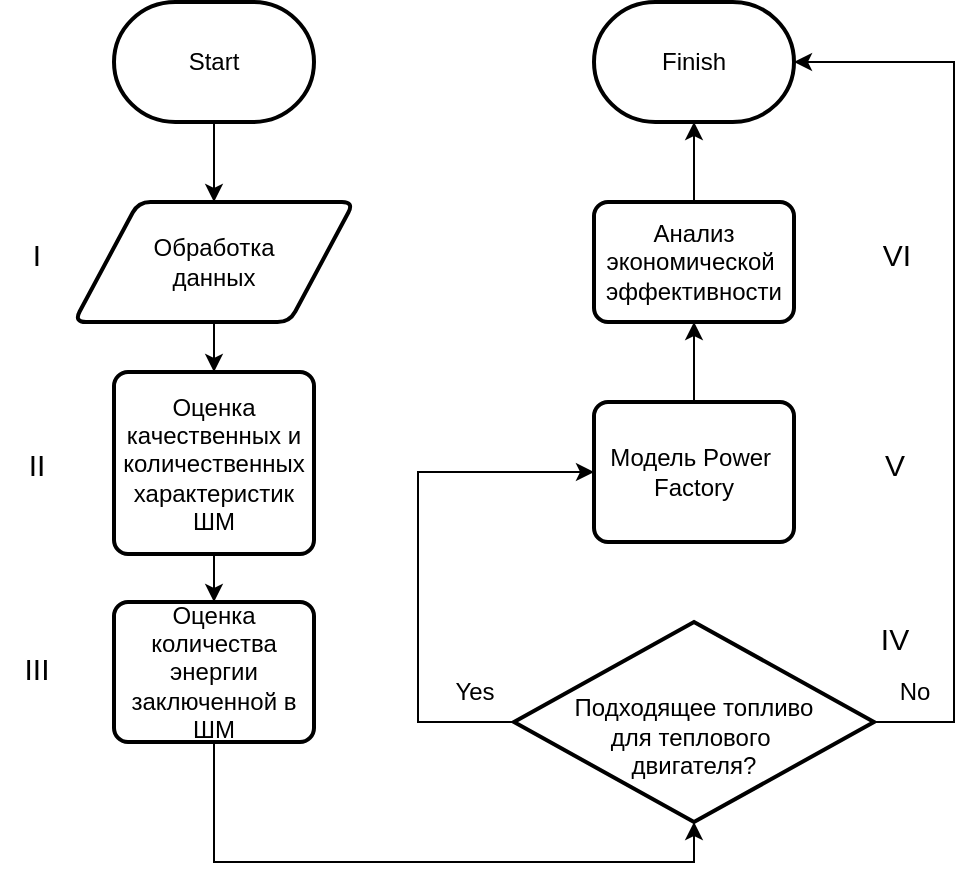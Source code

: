 <mxfile version="20.6.0" type="github">
  <diagram id="NW3B09GjGPFGgVOKaHgz" name="Страница 1">
    <mxGraphModel dx="782" dy="436" grid="1" gridSize="7" guides="1" tooltips="1" connect="1" arrows="1" fold="1" page="1" pageScale="1" pageWidth="827" pageHeight="1169" math="0" shadow="0">
      <root>
        <mxCell id="0" />
        <mxCell id="1" parent="0" />
        <mxCell id="op5rVWB1hYR0VrUyWiUw-5" style="edgeStyle=orthogonalEdgeStyle;rounded=0;orthogonalLoop=1;jettySize=auto;html=1;" parent="1" source="op5rVWB1hYR0VrUyWiUw-1" target="op5rVWB1hYR0VrUyWiUw-2" edge="1">
          <mxGeometry relative="1" as="geometry" />
        </mxCell>
        <mxCell id="op5rVWB1hYR0VrUyWiUw-1" value="Start" style="strokeWidth=2;html=1;shape=mxgraph.flowchart.terminator;whiteSpace=wrap;" parent="1" vertex="1">
          <mxGeometry x="310" y="200" width="100" height="60" as="geometry" />
        </mxCell>
        <mxCell id="op5rVWB1hYR0VrUyWiUw-6" style="edgeStyle=orthogonalEdgeStyle;rounded=0;orthogonalLoop=1;jettySize=auto;html=1;exitX=0.5;exitY=1;exitDx=0;exitDy=0;entryX=0.5;entryY=0;entryDx=0;entryDy=0;" parent="1" source="op5rVWB1hYR0VrUyWiUw-2" target="op5rVWB1hYR0VrUyWiUw-7" edge="1">
          <mxGeometry relative="1" as="geometry">
            <mxPoint x="360" y="400" as="targetPoint" />
          </mxGeometry>
        </mxCell>
        <mxCell id="op5rVWB1hYR0VrUyWiUw-2" value="Обработка &lt;br&gt;данных" style="shape=parallelogram;html=1;strokeWidth=2;perimeter=parallelogramPerimeter;whiteSpace=wrap;rounded=1;arcSize=12;size=0.23;" parent="1" vertex="1">
          <mxGeometry x="290" y="300" width="140" height="60" as="geometry" />
        </mxCell>
        <mxCell id="op5rVWB1hYR0VrUyWiUw-9" style="edgeStyle=orthogonalEdgeStyle;rounded=0;orthogonalLoop=1;jettySize=auto;html=1;exitX=0.5;exitY=1;exitDx=0;exitDy=0;entryX=0.5;entryY=0;entryDx=0;entryDy=0;" parent="1" source="op5rVWB1hYR0VrUyWiUw-7" target="op5rVWB1hYR0VrUyWiUw-8" edge="1">
          <mxGeometry relative="1" as="geometry" />
        </mxCell>
        <mxCell id="op5rVWB1hYR0VrUyWiUw-7" value="Оценка качественных и количественных характеристик ШМ" style="rounded=1;whiteSpace=wrap;html=1;absoluteArcSize=1;arcSize=14;strokeWidth=2;" parent="1" vertex="1">
          <mxGeometry x="310" y="385" width="100" height="91" as="geometry" />
        </mxCell>
        <mxCell id="op5rVWB1hYR0VrUyWiUw-14" style="edgeStyle=orthogonalEdgeStyle;rounded=0;orthogonalLoop=1;jettySize=auto;html=1;exitX=0.5;exitY=1;exitDx=0;exitDy=0;entryX=0.5;entryY=1;entryDx=0;entryDy=0;entryPerimeter=0;" parent="1" source="op5rVWB1hYR0VrUyWiUw-8" target="op5rVWB1hYR0VrUyWiUw-13" edge="1">
          <mxGeometry relative="1" as="geometry">
            <mxPoint x="600" y="790" as="targetPoint" />
          </mxGeometry>
        </mxCell>
        <mxCell id="op5rVWB1hYR0VrUyWiUw-8" value="Оценка количества энергии заключенной в ШМ" style="rounded=1;whiteSpace=wrap;html=1;absoluteArcSize=1;arcSize=14;strokeWidth=2;" parent="1" vertex="1">
          <mxGeometry x="310" y="500" width="100" height="70" as="geometry" />
        </mxCell>
        <mxCell id="op5rVWB1hYR0VrUyWiUw-20" style="edgeStyle=orthogonalEdgeStyle;rounded=0;orthogonalLoop=1;jettySize=auto;html=1;exitX=1;exitY=0.5;exitDx=0;exitDy=0;exitPerimeter=0;entryX=1;entryY=0.5;entryDx=0;entryDy=0;entryPerimeter=0;" parent="1" source="op5rVWB1hYR0VrUyWiUw-13" target="op5rVWB1hYR0VrUyWiUw-24" edge="1">
          <mxGeometry relative="1" as="geometry">
            <mxPoint x="520" y="880" as="targetPoint" />
            <Array as="points">
              <mxPoint x="730" y="560" />
              <mxPoint x="730" y="230" />
            </Array>
          </mxGeometry>
        </mxCell>
        <mxCell id="op5rVWB1hYR0VrUyWiUw-57" style="edgeStyle=orthogonalEdgeStyle;rounded=0;orthogonalLoop=1;jettySize=auto;html=1;exitX=0;exitY=0.5;exitDx=0;exitDy=0;exitPerimeter=0;entryX=0;entryY=0.5;entryDx=0;entryDy=0;fontSize=8;" parent="1" source="op5rVWB1hYR0VrUyWiUw-13" target="op5rVWB1hYR0VrUyWiUw-15" edge="1">
          <mxGeometry relative="1" as="geometry">
            <Array as="points">
              <mxPoint x="462" y="560" />
              <mxPoint x="462" y="435" />
            </Array>
          </mxGeometry>
        </mxCell>
        <mxCell id="op5rVWB1hYR0VrUyWiUw-13" value="&lt;br&gt;Подходящее топливо&lt;br&gt;для теплового&amp;nbsp;&lt;br&gt;двигателя?" style="strokeWidth=2;html=1;shape=mxgraph.flowchart.decision;whiteSpace=wrap;" parent="1" vertex="1">
          <mxGeometry x="510" y="510" width="180" height="100" as="geometry" />
        </mxCell>
        <mxCell id="op5rVWB1hYR0VrUyWiUw-23" style="edgeStyle=orthogonalEdgeStyle;rounded=0;orthogonalLoop=1;jettySize=auto;html=1;exitX=0.5;exitY=0;exitDx=0;exitDy=0;entryX=0.5;entryY=1;entryDx=0;entryDy=0;" parent="1" source="op5rVWB1hYR0VrUyWiUw-15" target="op5rVWB1hYR0VrUyWiUw-22" edge="1">
          <mxGeometry relative="1" as="geometry" />
        </mxCell>
        <mxCell id="op5rVWB1hYR0VrUyWiUw-15" value="Модель Power&amp;nbsp;&lt;br&gt;Factory" style="rounded=1;whiteSpace=wrap;html=1;absoluteArcSize=1;arcSize=14;strokeWidth=2;" parent="1" vertex="1">
          <mxGeometry x="550" y="400" width="100" height="70" as="geometry" />
        </mxCell>
        <mxCell id="op5rVWB1hYR0VrUyWiUw-25" style="edgeStyle=orthogonalEdgeStyle;rounded=0;orthogonalLoop=1;jettySize=auto;html=1;exitX=0.5;exitY=0;exitDx=0;exitDy=0;entryX=0.5;entryY=1;entryDx=0;entryDy=0;entryPerimeter=0;" parent="1" source="op5rVWB1hYR0VrUyWiUw-22" target="op5rVWB1hYR0VrUyWiUw-24" edge="1">
          <mxGeometry relative="1" as="geometry" />
        </mxCell>
        <mxCell id="op5rVWB1hYR0VrUyWiUw-22" value="Анализ&lt;br&gt;экономической&amp;nbsp;&lt;br&gt;эффективности" style="rounded=1;whiteSpace=wrap;html=1;absoluteArcSize=1;arcSize=14;strokeWidth=2;" parent="1" vertex="1">
          <mxGeometry x="550" y="300" width="100" height="60" as="geometry" />
        </mxCell>
        <mxCell id="op5rVWB1hYR0VrUyWiUw-24" value="Finish" style="strokeWidth=2;html=1;shape=mxgraph.flowchart.terminator;whiteSpace=wrap;" parent="1" vertex="1">
          <mxGeometry x="550" y="200" width="100" height="60" as="geometry" />
        </mxCell>
        <mxCell id="op5rVWB1hYR0VrUyWiUw-34" value="No" style="text;html=1;resizable=0;autosize=1;align=center;verticalAlign=middle;points=[];fillColor=none;strokeColor=none;rounded=0;" parent="1" vertex="1">
          <mxGeometry x="690" y="530" width="40" height="30" as="geometry" />
        </mxCell>
        <mxCell id="op5rVWB1hYR0VrUyWiUw-33" value="Yes" style="text;html=1;resizable=0;autosize=1;align=center;verticalAlign=middle;points=[];fillColor=none;strokeColor=none;rounded=0;" parent="1" vertex="1">
          <mxGeometry x="470" y="530" width="40" height="30" as="geometry" />
        </mxCell>
        <mxCell id="op5rVWB1hYR0VrUyWiUw-58" value="&lt;font style=&quot;font-size: 15px;&quot;&gt;I&lt;/font&gt;" style="text;html=1;resizable=0;autosize=1;align=center;verticalAlign=middle;points=[];fillColor=none;strokeColor=none;rounded=0;strokeWidth=1;fontSize=8;" parent="1" vertex="1">
          <mxGeometry x="260" y="308" width="21" height="35" as="geometry" />
        </mxCell>
        <mxCell id="op5rVWB1hYR0VrUyWiUw-59" value="&lt;font style=&quot;font-size: 15px;&quot;&gt;&lt;font style=&quot;font-size: 15px;&quot;&gt;I&lt;/font&gt;I&lt;/font&gt;" style="text;html=1;resizable=0;autosize=1;align=center;verticalAlign=middle;points=[];fillColor=none;strokeColor=none;rounded=0;strokeWidth=1;fontSize=8;" parent="1" vertex="1">
          <mxGeometry x="257" y="413.5" width="28" height="35" as="geometry" />
        </mxCell>
        <mxCell id="op5rVWB1hYR0VrUyWiUw-60" value="&lt;font style=&quot;font-size: 15px;&quot;&gt;&lt;font style=&quot;font-size: 15px;&quot;&gt;I&lt;/font&gt;II&lt;/font&gt;" style="text;html=1;resizable=0;autosize=1;align=center;verticalAlign=middle;points=[];fillColor=none;strokeColor=none;rounded=0;strokeWidth=1;fontSize=8;" parent="1" vertex="1">
          <mxGeometry x="253" y="515" width="35" height="35" as="geometry" />
        </mxCell>
        <mxCell id="op5rVWB1hYR0VrUyWiUw-61" value="&lt;font style=&quot;font-size: 15px;&quot;&gt;VI&lt;/font&gt;" style="text;html=1;resizable=0;autosize=1;align=center;verticalAlign=middle;points=[];fillColor=none;strokeColor=none;rounded=0;strokeWidth=1;fontSize=8;" parent="1" vertex="1">
          <mxGeometry x="683" y="308" width="35" height="35" as="geometry" />
        </mxCell>
        <mxCell id="op5rVWB1hYR0VrUyWiUw-62" value="&lt;font style=&quot;font-size: 15px;&quot;&gt;V&lt;/font&gt;" style="text;html=1;resizable=0;autosize=1;align=center;verticalAlign=middle;points=[];fillColor=none;strokeColor=none;rounded=0;strokeWidth=1;fontSize=8;" parent="1" vertex="1">
          <mxGeometry x="686" y="413.5" width="28" height="35" as="geometry" />
        </mxCell>
        <mxCell id="op5rVWB1hYR0VrUyWiUw-63" value="&lt;font style=&quot;font-size: 15px;&quot;&gt;IV&lt;/font&gt;" style="text;html=1;resizable=0;autosize=1;align=center;verticalAlign=middle;points=[];fillColor=none;strokeColor=none;rounded=0;strokeWidth=1;fontSize=8;" parent="1" vertex="1">
          <mxGeometry x="682.5" y="500" width="35" height="35" as="geometry" />
        </mxCell>
      </root>
    </mxGraphModel>
  </diagram>
</mxfile>
